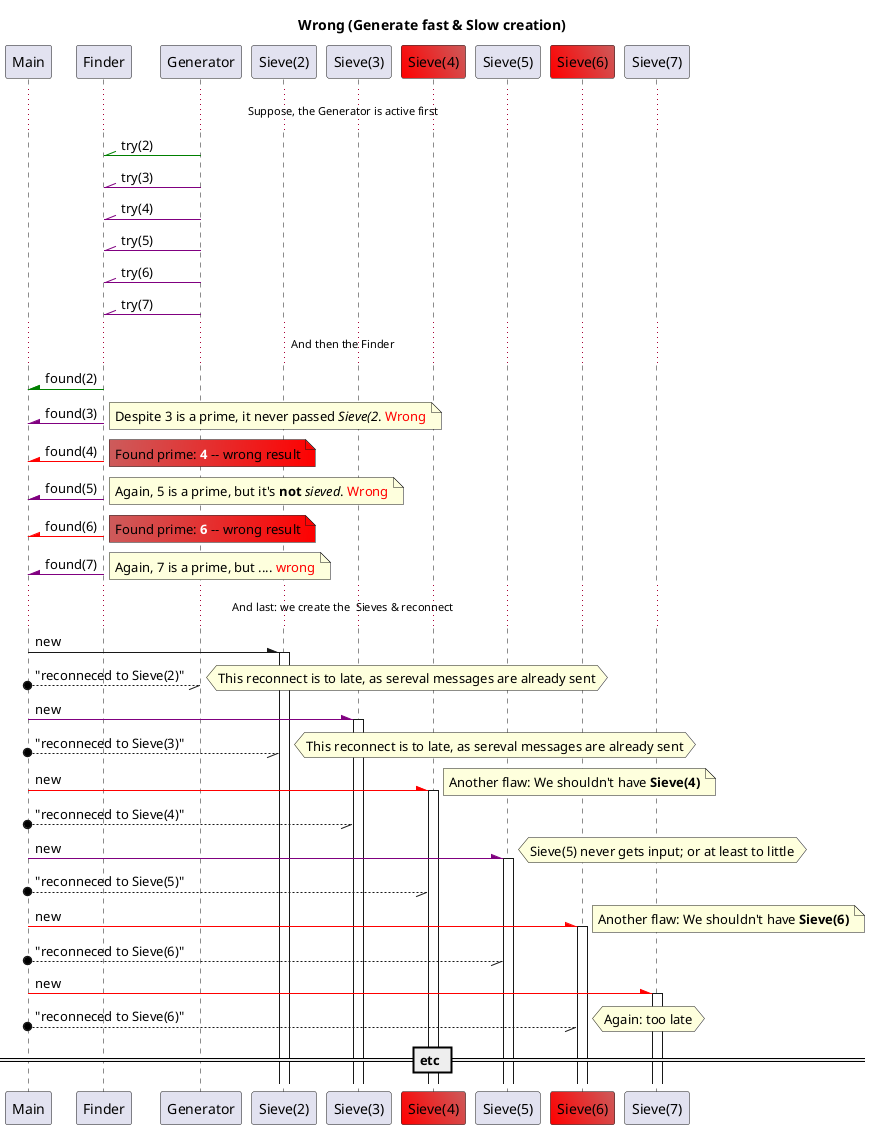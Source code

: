 ' (C) 2023,2024 Albert Mietus. Part of CCastle project
@startuml
'hide footbox
title Wrong (Generate fast & Slow creation)

participant  Main        as  M
participant  Finder      as  F
participant "Generator"  as  G
participant "Sieve(2)"   as S2
participant "Sieve(3)"   as S3
participant "Sieve(4)"   as S4 #Red\IndianRed
participant "Sieve(5)"   as S5
participant "Sieve(6)"   as S6 #Red\IndianRed
participant "Sieve(7)"   as S7

... Suppose, the Generator is active first ...

G -[#green]\\   F: try(2)
G -[#purple]\\  F: try(3)
G -[#purple]\\  F: try(4)
G -[#purple]\\  F: try(5)
G -[#purple]\\  F: try(6)
G -[#purple]\\  F: try(7)

... And then the Finder ...

F -[#green]\  M: found(2)
F -[#purple]\ M: found(3)
note right: Despite 3 is a prime, it never passed //Sieve(2//. <color:red>Wrong</color>
F -[#red]\    M: found(4)
note right  #IndianRed/Red: Found prime: <color:white>**4**</color> -- wrong result
F -[#purple]\ M: found(5)
note right: Again, 5 is a prime, but it's **not** //sieved//. <color:red>Wrong</color>
F -[#red]\    M: found(6)
note right  #IndianRed/Red: Found prime: <color:white>**6**</color> -- wrong result
F -[#purple]\ M: found(7)
note right: Again, 7 is a prime, but .... <color:red>wrong</color>

... And last: we create the  Sieves & reconnect ...

M -\ S2: new
activate S2
G \\--o M: "reconneced to Sieve(2)"
hnote right: This reconnect is to late, as sereval messages are already sent


M -[#purple]\ S3: new
activate S3
S2 \\--o M: "reconneced to Sieve(3)"
hnote right: This reconnect is to late, as sereval messages are already sent


M -[#red]\ S4: new
activate S4
note right: Another flaw: We shouldn't have **Sieve(4)**
S3 \\--o M: "reconneced to Sieve(4)"


M -[#purple]\ S5: new
activate S5
hnote right: Sieve(5) never gets input; or at least to little
S4 \\--o M: "reconneced to Sieve(5)"


M -[#red]\ S6: new
activate S6
note right: Another flaw: We shouldn't have **Sieve(6)**
S5 \\--o M: "reconneced to Sieve(6)"


M -[#red]\ S7: new
activate S7
S6 \\--o M: "reconneced to Sieve(6)"
hnote right: Again: too late

== etc ==

@enduml
